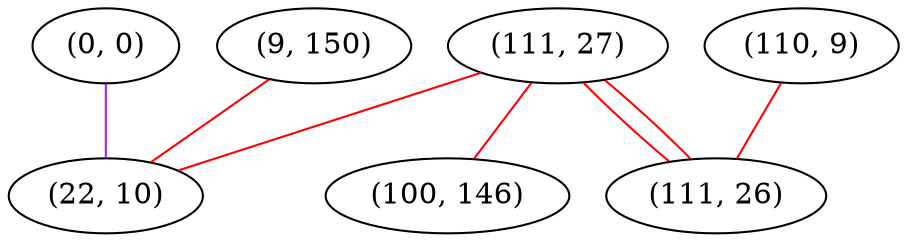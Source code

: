 graph "" {
"(111, 27)";
"(0, 0)";
"(100, 146)";
"(9, 150)";
"(110, 9)";
"(22, 10)";
"(111, 26)";
"(111, 27)" -- "(100, 146)"  [color=red, key=0, weight=1];
"(111, 27)" -- "(22, 10)"  [color=red, key=0, weight=1];
"(111, 27)" -- "(111, 26)"  [color=red, key=0, weight=1];
"(111, 27)" -- "(111, 26)"  [color=red, key=1, weight=1];
"(0, 0)" -- "(22, 10)"  [color=purple, key=0, weight=4];
"(9, 150)" -- "(22, 10)"  [color=red, key=0, weight=1];
"(110, 9)" -- "(111, 26)"  [color=red, key=0, weight=1];
}
